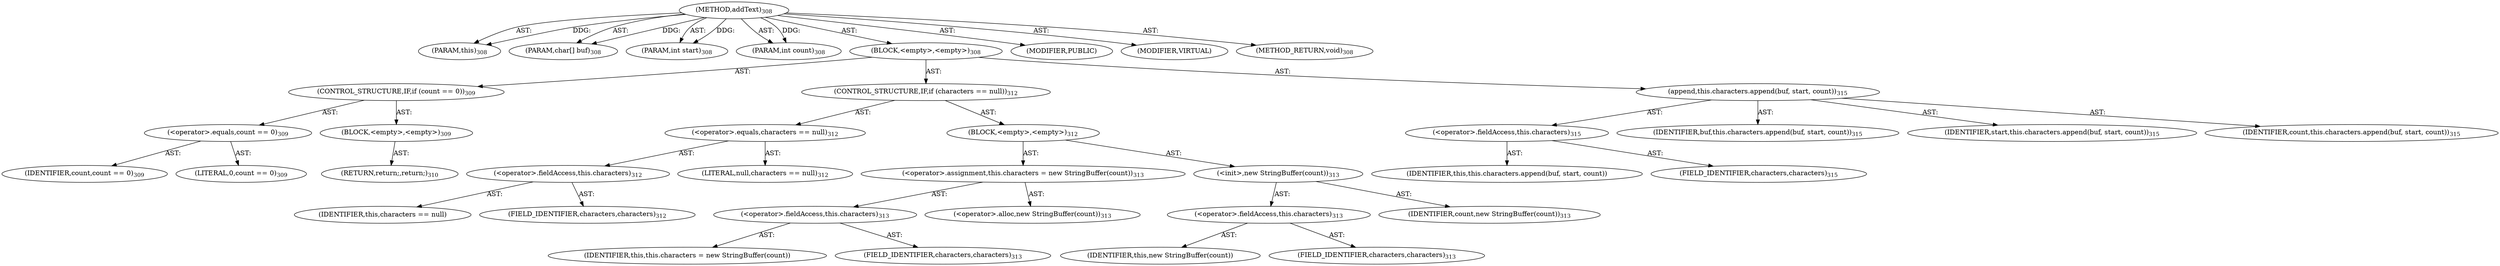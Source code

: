 digraph "addText" {  
"111669149710" [label = <(METHOD,addText)<SUB>308</SUB>> ]
"115964117021" [label = <(PARAM,this)<SUB>308</SUB>> ]
"115964117022" [label = <(PARAM,char[] buf)<SUB>308</SUB>> ]
"115964117023" [label = <(PARAM,int start)<SUB>308</SUB>> ]
"115964117024" [label = <(PARAM,int count)<SUB>308</SUB>> ]
"25769803806" [label = <(BLOCK,&lt;empty&gt;,&lt;empty&gt;)<SUB>308</SUB>> ]
"47244640269" [label = <(CONTROL_STRUCTURE,IF,if (count == 0))<SUB>309</SUB>> ]
"30064771178" [label = <(&lt;operator&gt;.equals,count == 0)<SUB>309</SUB>> ]
"68719476819" [label = <(IDENTIFIER,count,count == 0)<SUB>309</SUB>> ]
"90194313234" [label = <(LITERAL,0,count == 0)<SUB>309</SUB>> ]
"25769803807" [label = <(BLOCK,&lt;empty&gt;,&lt;empty&gt;)<SUB>309</SUB>> ]
"146028888073" [label = <(RETURN,return;,return;)<SUB>310</SUB>> ]
"47244640270" [label = <(CONTROL_STRUCTURE,IF,if (characters == null))<SUB>312</SUB>> ]
"30064771179" [label = <(&lt;operator&gt;.equals,characters == null)<SUB>312</SUB>> ]
"30064771180" [label = <(&lt;operator&gt;.fieldAccess,this.characters)<SUB>312</SUB>> ]
"68719476820" [label = <(IDENTIFIER,this,characters == null)> ]
"55834574889" [label = <(FIELD_IDENTIFIER,characters,characters)<SUB>312</SUB>> ]
"90194313235" [label = <(LITERAL,null,characters == null)<SUB>312</SUB>> ]
"25769803808" [label = <(BLOCK,&lt;empty&gt;,&lt;empty&gt;)<SUB>312</SUB>> ]
"30064771181" [label = <(&lt;operator&gt;.assignment,this.characters = new StringBuffer(count))<SUB>313</SUB>> ]
"30064771182" [label = <(&lt;operator&gt;.fieldAccess,this.characters)<SUB>313</SUB>> ]
"68719476821" [label = <(IDENTIFIER,this,this.characters = new StringBuffer(count))> ]
"55834574890" [label = <(FIELD_IDENTIFIER,characters,characters)<SUB>313</SUB>> ]
"30064771183" [label = <(&lt;operator&gt;.alloc,new StringBuffer(count))<SUB>313</SUB>> ]
"30064771184" [label = <(&lt;init&gt;,new StringBuffer(count))<SUB>313</SUB>> ]
"30064771185" [label = <(&lt;operator&gt;.fieldAccess,this.characters)<SUB>313</SUB>> ]
"68719476822" [label = <(IDENTIFIER,this,new StringBuffer(count))> ]
"55834574891" [label = <(FIELD_IDENTIFIER,characters,characters)<SUB>313</SUB>> ]
"68719476823" [label = <(IDENTIFIER,count,new StringBuffer(count))<SUB>313</SUB>> ]
"30064771186" [label = <(append,this.characters.append(buf, start, count))<SUB>315</SUB>> ]
"30064771187" [label = <(&lt;operator&gt;.fieldAccess,this.characters)<SUB>315</SUB>> ]
"68719476824" [label = <(IDENTIFIER,this,this.characters.append(buf, start, count))> ]
"55834574892" [label = <(FIELD_IDENTIFIER,characters,characters)<SUB>315</SUB>> ]
"68719476825" [label = <(IDENTIFIER,buf,this.characters.append(buf, start, count))<SUB>315</SUB>> ]
"68719476826" [label = <(IDENTIFIER,start,this.characters.append(buf, start, count))<SUB>315</SUB>> ]
"68719476827" [label = <(IDENTIFIER,count,this.characters.append(buf, start, count))<SUB>315</SUB>> ]
"133143986214" [label = <(MODIFIER,PUBLIC)> ]
"133143986215" [label = <(MODIFIER,VIRTUAL)> ]
"128849018894" [label = <(METHOD_RETURN,void)<SUB>308</SUB>> ]
  "111669149710" -> "115964117021"  [ label = "AST: "] 
  "111669149710" -> "115964117022"  [ label = "AST: "] 
  "111669149710" -> "115964117023"  [ label = "AST: "] 
  "111669149710" -> "115964117024"  [ label = "AST: "] 
  "111669149710" -> "25769803806"  [ label = "AST: "] 
  "111669149710" -> "133143986214"  [ label = "AST: "] 
  "111669149710" -> "133143986215"  [ label = "AST: "] 
  "111669149710" -> "128849018894"  [ label = "AST: "] 
  "25769803806" -> "47244640269"  [ label = "AST: "] 
  "25769803806" -> "47244640270"  [ label = "AST: "] 
  "25769803806" -> "30064771186"  [ label = "AST: "] 
  "47244640269" -> "30064771178"  [ label = "AST: "] 
  "47244640269" -> "25769803807"  [ label = "AST: "] 
  "30064771178" -> "68719476819"  [ label = "AST: "] 
  "30064771178" -> "90194313234"  [ label = "AST: "] 
  "25769803807" -> "146028888073"  [ label = "AST: "] 
  "47244640270" -> "30064771179"  [ label = "AST: "] 
  "47244640270" -> "25769803808"  [ label = "AST: "] 
  "30064771179" -> "30064771180"  [ label = "AST: "] 
  "30064771179" -> "90194313235"  [ label = "AST: "] 
  "30064771180" -> "68719476820"  [ label = "AST: "] 
  "30064771180" -> "55834574889"  [ label = "AST: "] 
  "25769803808" -> "30064771181"  [ label = "AST: "] 
  "25769803808" -> "30064771184"  [ label = "AST: "] 
  "30064771181" -> "30064771182"  [ label = "AST: "] 
  "30064771181" -> "30064771183"  [ label = "AST: "] 
  "30064771182" -> "68719476821"  [ label = "AST: "] 
  "30064771182" -> "55834574890"  [ label = "AST: "] 
  "30064771184" -> "30064771185"  [ label = "AST: "] 
  "30064771184" -> "68719476823"  [ label = "AST: "] 
  "30064771185" -> "68719476822"  [ label = "AST: "] 
  "30064771185" -> "55834574891"  [ label = "AST: "] 
  "30064771186" -> "30064771187"  [ label = "AST: "] 
  "30064771186" -> "68719476825"  [ label = "AST: "] 
  "30064771186" -> "68719476826"  [ label = "AST: "] 
  "30064771186" -> "68719476827"  [ label = "AST: "] 
  "30064771187" -> "68719476824"  [ label = "AST: "] 
  "30064771187" -> "55834574892"  [ label = "AST: "] 
  "111669149710" -> "115964117021"  [ label = "DDG: "] 
  "111669149710" -> "115964117022"  [ label = "DDG: "] 
  "111669149710" -> "115964117023"  [ label = "DDG: "] 
  "111669149710" -> "115964117024"  [ label = "DDG: "] 
}
